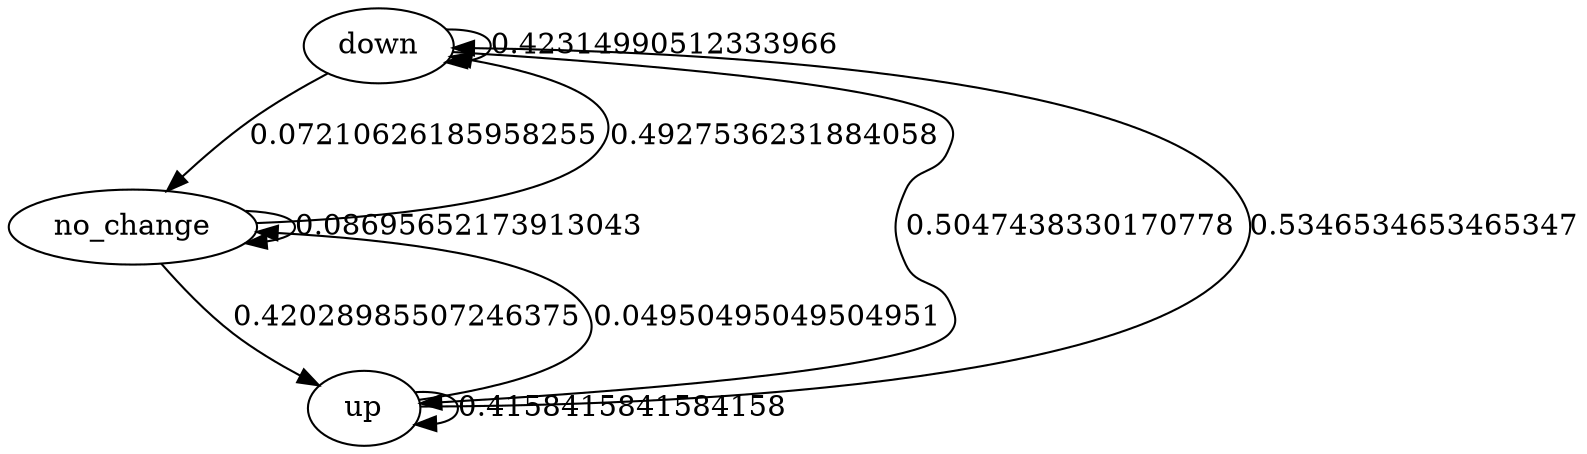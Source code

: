 digraph  {
down;
no_change;
up;
down -> down [key=0, weight=0.42314990512333966, label=0.42314990512333966];
down -> no_change [key=0, weight=0.07210626185958255, label=0.07210626185958255];
down -> up [key=0, weight=0.5047438330170778, label=0.5047438330170778];
no_change -> down [key=0, weight=0.4927536231884058, label=0.4927536231884058];
no_change -> no_change [key=0, weight=0.08695652173913043, label=0.08695652173913043];
no_change -> up [key=0, weight=0.42028985507246375, label=0.42028985507246375];
up -> down [key=0, weight=0.5346534653465347, label=0.5346534653465347];
up -> no_change [key=0, weight=0.04950495049504951, label=0.04950495049504951];
up -> up [key=0, weight=0.4158415841584158, label=0.4158415841584158];
}
